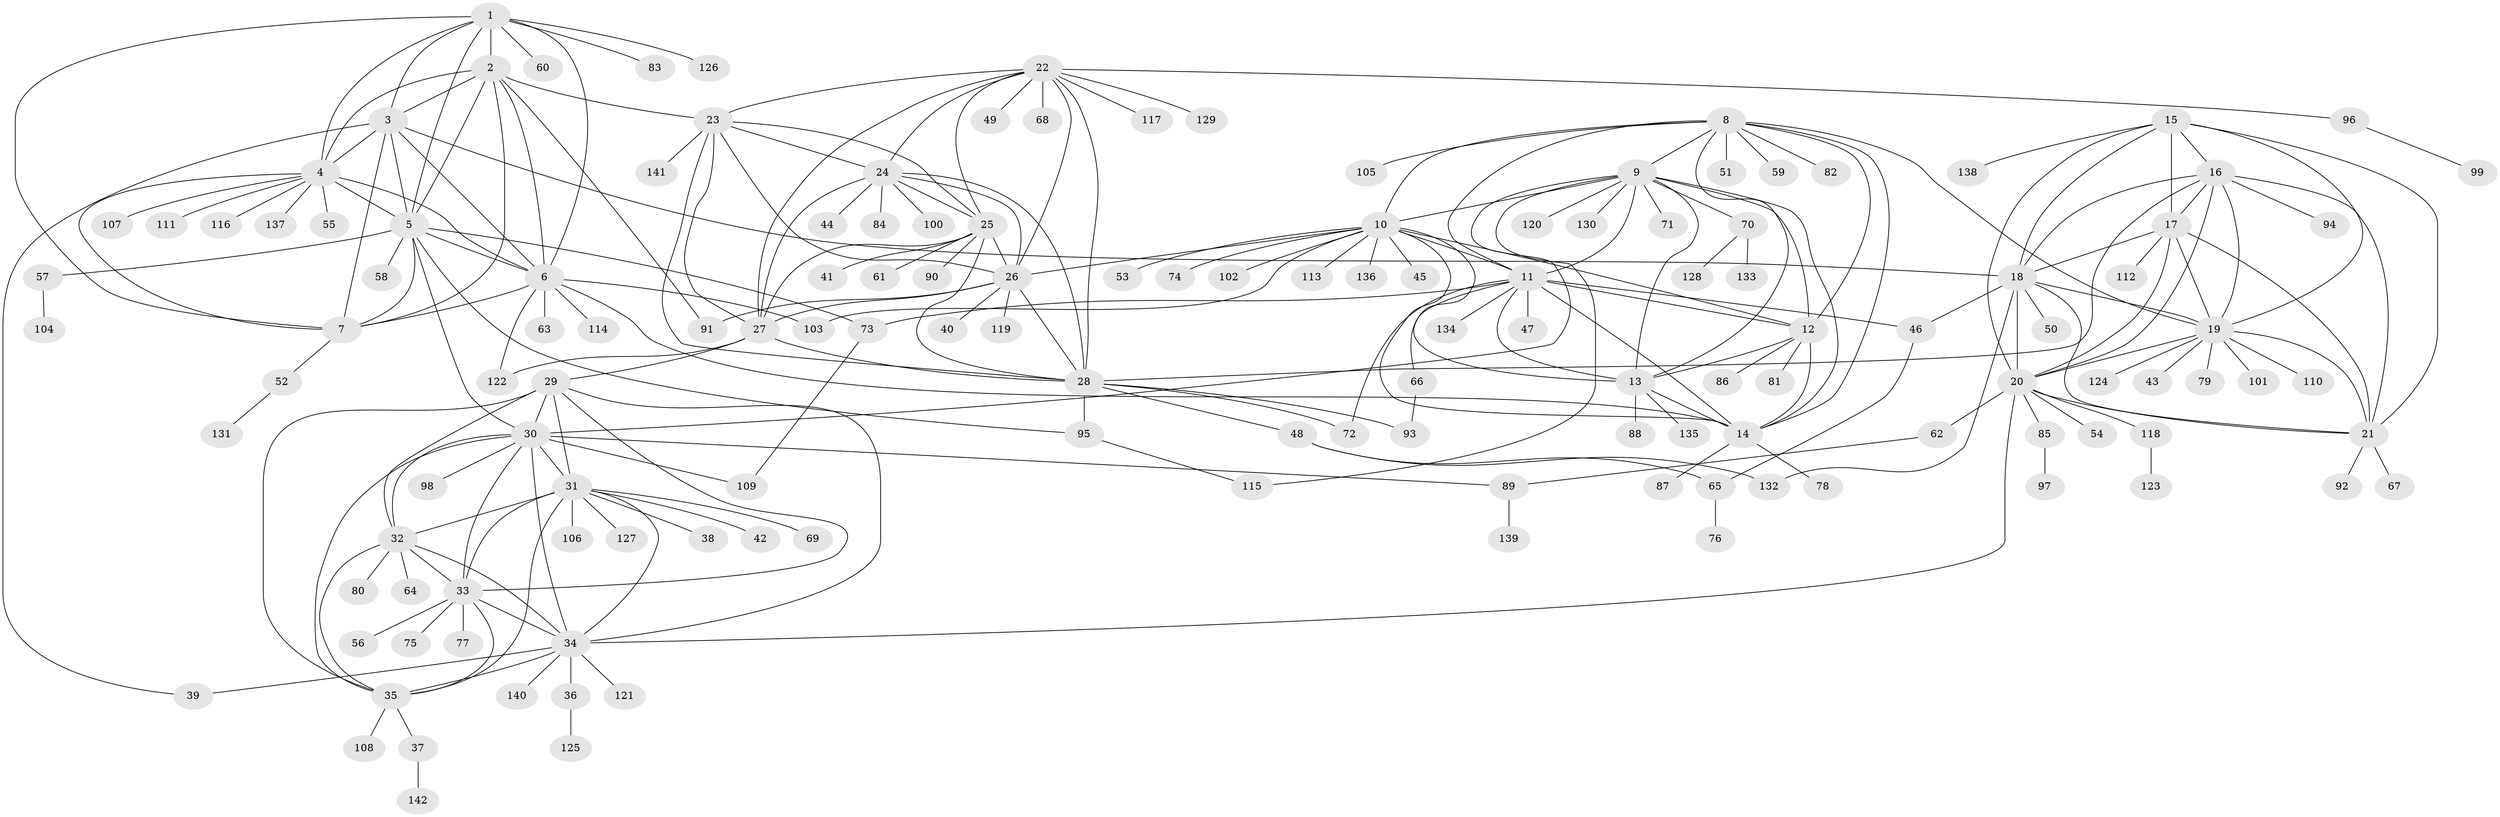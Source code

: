 // coarse degree distribution, {8: 0.04424778761061947, 10: 0.07079646017699115, 11: 0.02654867256637168, 7: 0.02654867256637168, 19: 0.008849557522123894, 14: 0.008849557522123894, 12: 0.008849557522123894, 6: 0.02654867256637168, 5: 0.008849557522123894, 9: 0.017699115044247787, 1: 0.6017699115044248, 2: 0.11504424778761062, 3: 0.035398230088495575}
// Generated by graph-tools (version 1.1) at 2025/42/03/06/25 10:42:12]
// undirected, 142 vertices, 236 edges
graph export_dot {
graph [start="1"]
  node [color=gray90,style=filled];
  1;
  2;
  3;
  4;
  5;
  6;
  7;
  8;
  9;
  10;
  11;
  12;
  13;
  14;
  15;
  16;
  17;
  18;
  19;
  20;
  21;
  22;
  23;
  24;
  25;
  26;
  27;
  28;
  29;
  30;
  31;
  32;
  33;
  34;
  35;
  36;
  37;
  38;
  39;
  40;
  41;
  42;
  43;
  44;
  45;
  46;
  47;
  48;
  49;
  50;
  51;
  52;
  53;
  54;
  55;
  56;
  57;
  58;
  59;
  60;
  61;
  62;
  63;
  64;
  65;
  66;
  67;
  68;
  69;
  70;
  71;
  72;
  73;
  74;
  75;
  76;
  77;
  78;
  79;
  80;
  81;
  82;
  83;
  84;
  85;
  86;
  87;
  88;
  89;
  90;
  91;
  92;
  93;
  94;
  95;
  96;
  97;
  98;
  99;
  100;
  101;
  102;
  103;
  104;
  105;
  106;
  107;
  108;
  109;
  110;
  111;
  112;
  113;
  114;
  115;
  116;
  117;
  118;
  119;
  120;
  121;
  122;
  123;
  124;
  125;
  126;
  127;
  128;
  129;
  130;
  131;
  132;
  133;
  134;
  135;
  136;
  137;
  138;
  139;
  140;
  141;
  142;
  1 -- 2;
  1 -- 3;
  1 -- 4;
  1 -- 5;
  1 -- 6;
  1 -- 7;
  1 -- 60;
  1 -- 83;
  1 -- 126;
  2 -- 3;
  2 -- 4;
  2 -- 5;
  2 -- 6;
  2 -- 7;
  2 -- 23;
  2 -- 91;
  3 -- 4;
  3 -- 5;
  3 -- 6;
  3 -- 7;
  3 -- 18;
  3 -- 39;
  4 -- 5;
  4 -- 6;
  4 -- 7;
  4 -- 55;
  4 -- 107;
  4 -- 111;
  4 -- 116;
  4 -- 137;
  5 -- 6;
  5 -- 7;
  5 -- 30;
  5 -- 57;
  5 -- 58;
  5 -- 73;
  5 -- 95;
  6 -- 7;
  6 -- 14;
  6 -- 63;
  6 -- 103;
  6 -- 114;
  6 -- 122;
  7 -- 52;
  8 -- 9;
  8 -- 10;
  8 -- 11;
  8 -- 12;
  8 -- 13;
  8 -- 14;
  8 -- 19;
  8 -- 51;
  8 -- 59;
  8 -- 82;
  8 -- 105;
  9 -- 10;
  9 -- 11;
  9 -- 12;
  9 -- 13;
  9 -- 14;
  9 -- 30;
  9 -- 70;
  9 -- 71;
  9 -- 115;
  9 -- 120;
  9 -- 130;
  10 -- 11;
  10 -- 12;
  10 -- 13;
  10 -- 14;
  10 -- 26;
  10 -- 45;
  10 -- 53;
  10 -- 74;
  10 -- 102;
  10 -- 103;
  10 -- 113;
  10 -- 136;
  11 -- 12;
  11 -- 13;
  11 -- 14;
  11 -- 46;
  11 -- 47;
  11 -- 66;
  11 -- 72;
  11 -- 73;
  11 -- 134;
  12 -- 13;
  12 -- 14;
  12 -- 81;
  12 -- 86;
  13 -- 14;
  13 -- 88;
  13 -- 135;
  14 -- 78;
  14 -- 87;
  15 -- 16;
  15 -- 17;
  15 -- 18;
  15 -- 19;
  15 -- 20;
  15 -- 21;
  15 -- 138;
  16 -- 17;
  16 -- 18;
  16 -- 19;
  16 -- 20;
  16 -- 21;
  16 -- 28;
  16 -- 94;
  17 -- 18;
  17 -- 19;
  17 -- 20;
  17 -- 21;
  17 -- 112;
  18 -- 19;
  18 -- 20;
  18 -- 21;
  18 -- 46;
  18 -- 50;
  18 -- 132;
  19 -- 20;
  19 -- 21;
  19 -- 43;
  19 -- 79;
  19 -- 101;
  19 -- 110;
  19 -- 124;
  20 -- 21;
  20 -- 34;
  20 -- 54;
  20 -- 62;
  20 -- 85;
  20 -- 118;
  21 -- 67;
  21 -- 92;
  22 -- 23;
  22 -- 24;
  22 -- 25;
  22 -- 26;
  22 -- 27;
  22 -- 28;
  22 -- 49;
  22 -- 68;
  22 -- 96;
  22 -- 117;
  22 -- 129;
  23 -- 24;
  23 -- 25;
  23 -- 26;
  23 -- 27;
  23 -- 28;
  23 -- 141;
  24 -- 25;
  24 -- 26;
  24 -- 27;
  24 -- 28;
  24 -- 44;
  24 -- 84;
  24 -- 100;
  25 -- 26;
  25 -- 27;
  25 -- 28;
  25 -- 41;
  25 -- 61;
  25 -- 90;
  26 -- 27;
  26 -- 28;
  26 -- 40;
  26 -- 91;
  26 -- 119;
  27 -- 28;
  27 -- 29;
  27 -- 122;
  28 -- 48;
  28 -- 72;
  28 -- 93;
  28 -- 95;
  29 -- 30;
  29 -- 31;
  29 -- 32;
  29 -- 33;
  29 -- 34;
  29 -- 35;
  30 -- 31;
  30 -- 32;
  30 -- 33;
  30 -- 34;
  30 -- 35;
  30 -- 89;
  30 -- 98;
  30 -- 109;
  31 -- 32;
  31 -- 33;
  31 -- 34;
  31 -- 35;
  31 -- 38;
  31 -- 42;
  31 -- 69;
  31 -- 106;
  31 -- 127;
  32 -- 33;
  32 -- 34;
  32 -- 35;
  32 -- 64;
  32 -- 80;
  33 -- 34;
  33 -- 35;
  33 -- 56;
  33 -- 75;
  33 -- 77;
  34 -- 35;
  34 -- 36;
  34 -- 39;
  34 -- 121;
  34 -- 140;
  35 -- 37;
  35 -- 108;
  36 -- 125;
  37 -- 142;
  46 -- 65;
  48 -- 65;
  48 -- 132;
  52 -- 131;
  57 -- 104;
  62 -- 89;
  65 -- 76;
  66 -- 93;
  70 -- 128;
  70 -- 133;
  73 -- 109;
  85 -- 97;
  89 -- 139;
  95 -- 115;
  96 -- 99;
  118 -- 123;
}
